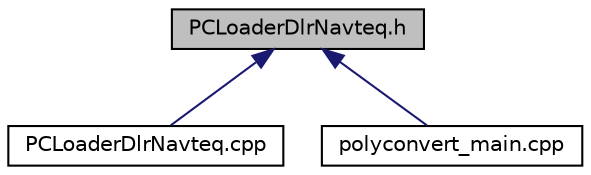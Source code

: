 digraph "PCLoaderDlrNavteq.h"
{
  edge [fontname="Helvetica",fontsize="10",labelfontname="Helvetica",labelfontsize="10"];
  node [fontname="Helvetica",fontsize="10",shape=record];
  Node48 [label="PCLoaderDlrNavteq.h",height=0.2,width=0.4,color="black", fillcolor="grey75", style="filled", fontcolor="black"];
  Node48 -> Node49 [dir="back",color="midnightblue",fontsize="10",style="solid",fontname="Helvetica"];
  Node49 [label="PCLoaderDlrNavteq.cpp",height=0.2,width=0.4,color="black", fillcolor="white", style="filled",URL="$da/d22/_p_c_loader_dlr_navteq_8cpp.html"];
  Node48 -> Node50 [dir="back",color="midnightblue",fontsize="10",style="solid",fontname="Helvetica"];
  Node50 [label="polyconvert_main.cpp",height=0.2,width=0.4,color="black", fillcolor="white", style="filled",URL="$d9/de2/polyconvert__main_8cpp.html"];
}
